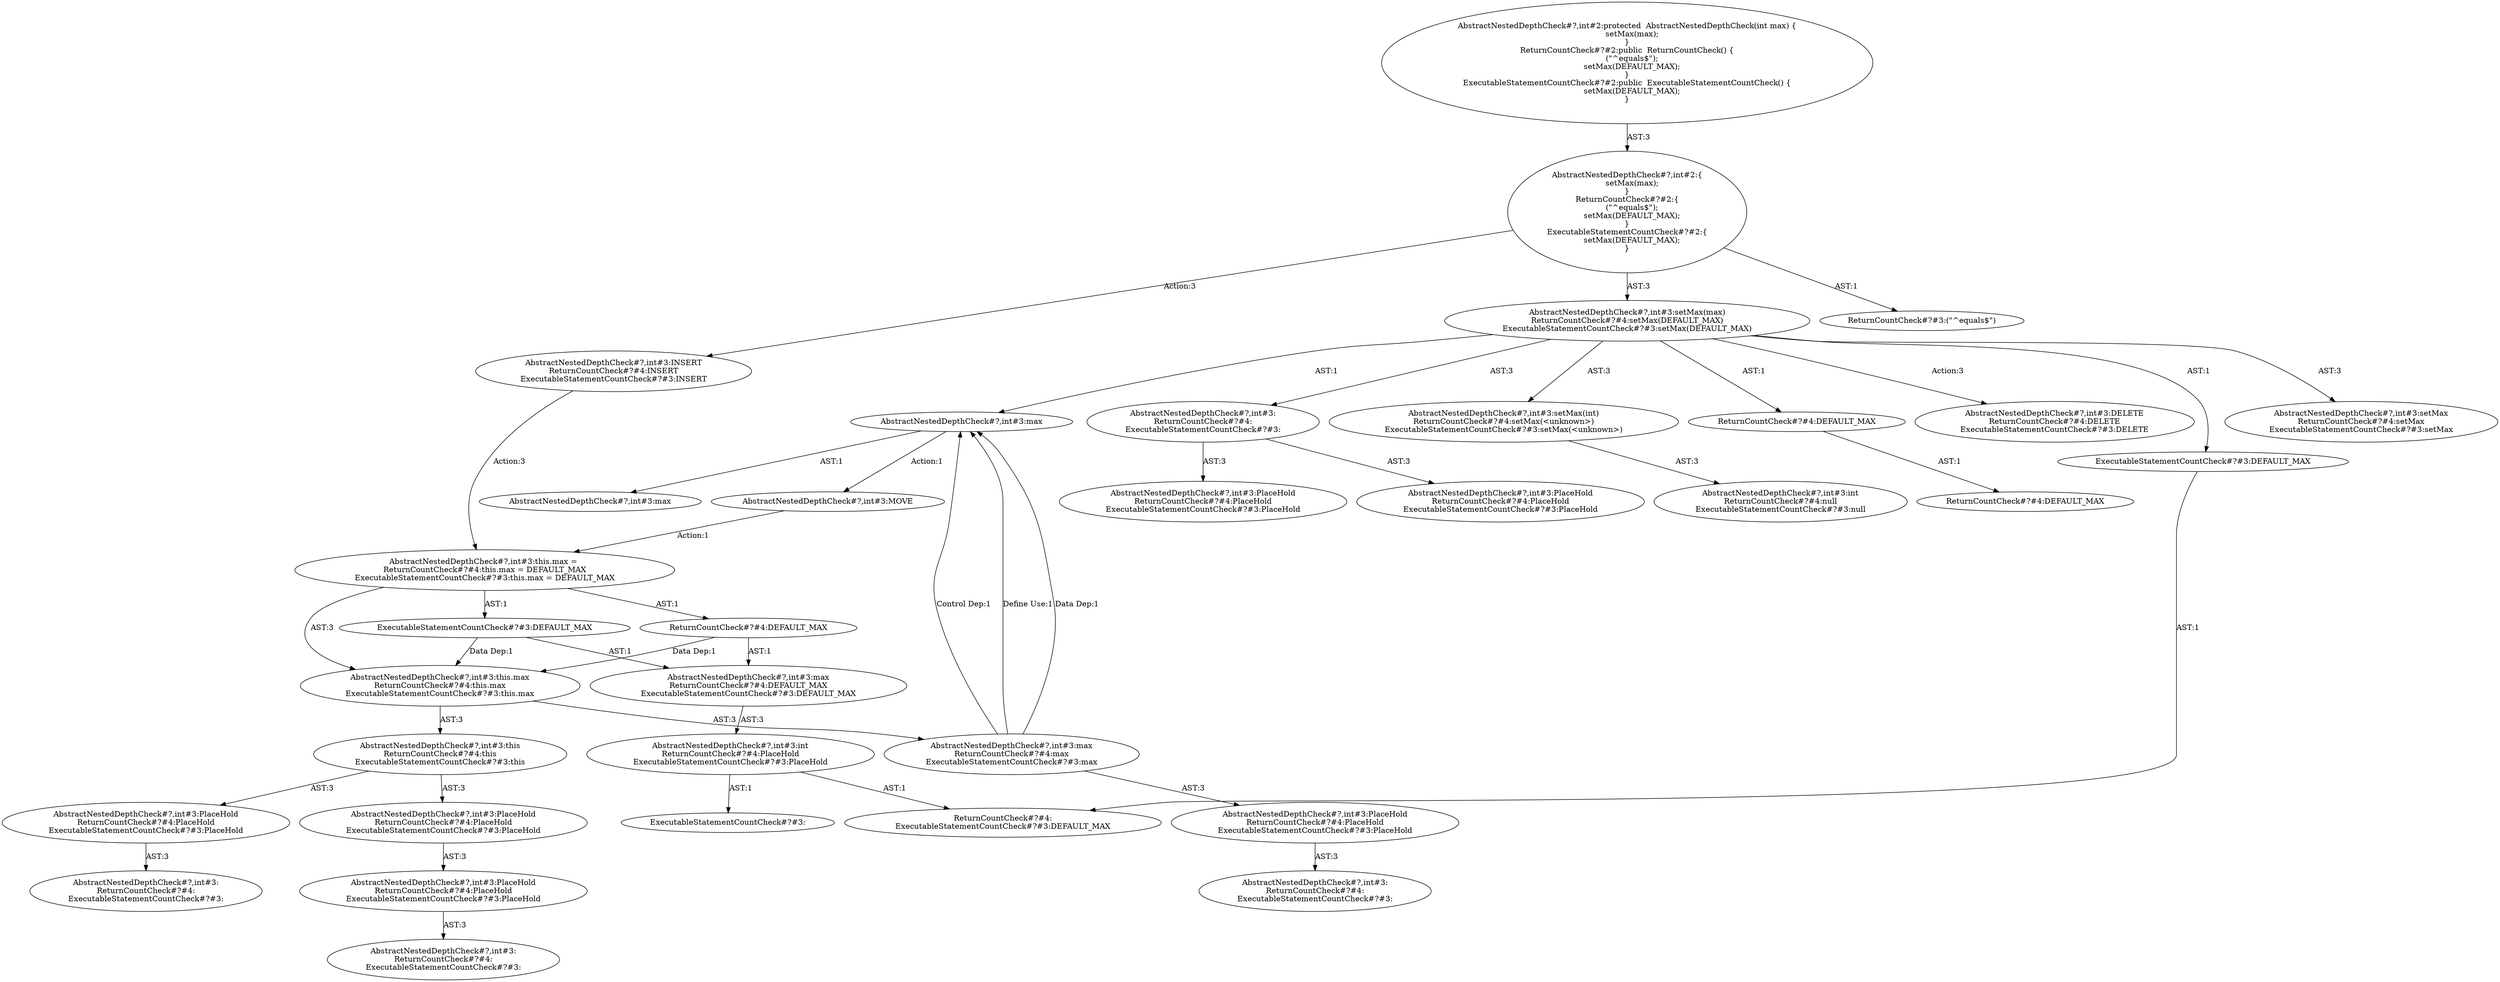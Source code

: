 digraph "Pattern" {
0 [label="AbstractNestedDepthCheck#?,int#3:DELETE
ReturnCountCheck#?#4:DELETE
ExecutableStatementCountCheck#?#3:DELETE" shape=ellipse]
1 [label="AbstractNestedDepthCheck#?,int#3:setMax(max)
ReturnCountCheck#?#4:setMax(DEFAULT_MAX)
ExecutableStatementCountCheck#?#3:setMax(DEFAULT_MAX)" shape=ellipse]
2 [label="AbstractNestedDepthCheck#?,int#2:\{
    setMax(max);
\}
ReturnCountCheck#?#2:\{
    (\"^equals$\");
    setMax(DEFAULT_MAX);
\}
ExecutableStatementCountCheck#?#2:\{
    setMax(DEFAULT_MAX);
\}" shape=ellipse]
3 [label="AbstractNestedDepthCheck#?,int#2:protected  AbstractNestedDepthCheck(int max) \{
    setMax(max);
\}
ReturnCountCheck#?#2:public  ReturnCountCheck() \{
    (\"^equals$\");
    setMax(DEFAULT_MAX);
\}
ExecutableStatementCountCheck#?#2:public  ExecutableStatementCountCheck() \{
    setMax(DEFAULT_MAX);
\}" shape=ellipse]
4 [label="AbstractNestedDepthCheck#?,int#3:INSERT
ReturnCountCheck#?#4:INSERT
ExecutableStatementCountCheck#?#3:INSERT" shape=ellipse]
5 [label="AbstractNestedDepthCheck#?,int#3:this.max = 
ReturnCountCheck#?#4:this.max = DEFAULT_MAX
ExecutableStatementCountCheck#?#3:this.max = DEFAULT_MAX" shape=ellipse]
6 [label="AbstractNestedDepthCheck#?,int#3:this.max
ReturnCountCheck#?#4:this.max
ExecutableStatementCountCheck#?#3:this.max" shape=ellipse]
7 [label="AbstractNestedDepthCheck#?,int#3:this
ReturnCountCheck#?#4:this
ExecutableStatementCountCheck#?#3:this" shape=ellipse]
8 [label="AbstractNestedDepthCheck#?,int#3:PlaceHold
ReturnCountCheck#?#4:PlaceHold
ExecutableStatementCountCheck#?#3:PlaceHold" shape=ellipse]
9 [label="AbstractNestedDepthCheck#?,int#3:
ReturnCountCheck#?#4:
ExecutableStatementCountCheck#?#3:" shape=ellipse]
10 [label="AbstractNestedDepthCheck#?,int#3:PlaceHold
ReturnCountCheck#?#4:PlaceHold
ExecutableStatementCountCheck#?#3:PlaceHold" shape=ellipse]
11 [label="AbstractNestedDepthCheck#?,int#3:PlaceHold
ReturnCountCheck#?#4:PlaceHold
ExecutableStatementCountCheck#?#3:PlaceHold" shape=ellipse]
12 [label="AbstractNestedDepthCheck#?,int#3:
ReturnCountCheck#?#4:
ExecutableStatementCountCheck#?#3:" shape=ellipse]
13 [label="AbstractNestedDepthCheck#?,int#3:max
ReturnCountCheck#?#4:max
ExecutableStatementCountCheck#?#3:max" shape=ellipse]
14 [label="AbstractNestedDepthCheck#?,int#3:PlaceHold
ReturnCountCheck#?#4:PlaceHold
ExecutableStatementCountCheck#?#3:PlaceHold" shape=ellipse]
15 [label="AbstractNestedDepthCheck#?,int#3:
ReturnCountCheck#?#4:
ExecutableStatementCountCheck#?#3:" shape=ellipse]
16 [label="AbstractNestedDepthCheck#?,int#3:max" shape=ellipse]
17 [label="AbstractNestedDepthCheck#?,int#3:max
ReturnCountCheck#?#4:DEFAULT_MAX
ExecutableStatementCountCheck#?#3:DEFAULT_MAX" shape=ellipse]
18 [label="AbstractNestedDepthCheck#?,int#3:int
ReturnCountCheck#?#4:PlaceHold
ExecutableStatementCountCheck#?#3:PlaceHold" shape=ellipse]
19 [label="AbstractNestedDepthCheck#?,int#3:max" shape=ellipse]
20 [label="AbstractNestedDepthCheck#?,int#3:MOVE" shape=ellipse]
21 [label="AbstractNestedDepthCheck#?,int#3:setMax
ReturnCountCheck#?#4:setMax
ExecutableStatementCountCheck#?#3:setMax" shape=ellipse]
22 [label="AbstractNestedDepthCheck#?,int#3:
ReturnCountCheck#?#4:
ExecutableStatementCountCheck#?#3:" shape=ellipse]
23 [label="AbstractNestedDepthCheck#?,int#3:PlaceHold
ReturnCountCheck#?#4:PlaceHold
ExecutableStatementCountCheck#?#3:PlaceHold" shape=ellipse]
24 [label="AbstractNestedDepthCheck#?,int#3:PlaceHold
ReturnCountCheck#?#4:PlaceHold
ExecutableStatementCountCheck#?#3:PlaceHold" shape=ellipse]
25 [label="AbstractNestedDepthCheck#?,int#3:setMax(int)
ReturnCountCheck#?#4:setMax(<unknown>)
ExecutableStatementCountCheck#?#3:setMax(<unknown>)" shape=ellipse]
26 [label="AbstractNestedDepthCheck#?,int#3:int
ReturnCountCheck#?#4:null
ExecutableStatementCountCheck#?#3:null" shape=ellipse]
27 [label="ReturnCountCheck#?#3:(\"^equals$\")" shape=ellipse]
28 [label="ReturnCountCheck#?#4:DEFAULT_MAX" shape=ellipse]
29 [label="ReturnCountCheck#?#4:
ExecutableStatementCountCheck#?#3:DEFAULT_MAX" shape=ellipse]
30 [label="ReturnCountCheck#?#4:DEFAULT_MAX" shape=ellipse]
31 [label="ReturnCountCheck#?#4:DEFAULT_MAX" shape=ellipse]
32 [label="ExecutableStatementCountCheck#?#3:DEFAULT_MAX" shape=ellipse]
33 [label="ExecutableStatementCountCheck#?#3:" shape=ellipse]
34 [label="ExecutableStatementCountCheck#?#3:DEFAULT_MAX" shape=ellipse]
1 -> 0 [label="Action:3"];
1 -> 21 [label="AST:3"];
1 -> 22 [label="AST:3"];
1 -> 25 [label="AST:3"];
1 -> 16 [label="AST:1"];
1 -> 30 [label="AST:1"];
1 -> 34 [label="AST:1"];
2 -> 1 [label="AST:3"];
2 -> 4 [label="Action:3"];
2 -> 27 [label="AST:1"];
3 -> 2 [label="AST:3"];
4 -> 5 [label="Action:3"];
5 -> 6 [label="AST:3"];
5 -> 28 [label="AST:1"];
5 -> 32 [label="AST:1"];
6 -> 7 [label="AST:3"];
6 -> 13 [label="AST:3"];
7 -> 8 [label="AST:3"];
7 -> 10 [label="AST:3"];
8 -> 9 [label="AST:3"];
10 -> 11 [label="AST:3"];
11 -> 12 [label="AST:3"];
13 -> 14 [label="AST:3"];
13 -> 16 [label="Define Use:1"];
13 -> 16 [label="Data Dep:1"];
13 -> 16 [label="Control Dep:1"];
14 -> 15 [label="AST:3"];
16 -> 19 [label="AST:1"];
16 -> 20 [label="Action:1"];
17 -> 18 [label="AST:3"];
18 -> 29 [label="AST:1"];
18 -> 33 [label="AST:1"];
20 -> 5 [label="Action:1"];
22 -> 23 [label="AST:3"];
22 -> 24 [label="AST:3"];
25 -> 26 [label="AST:3"];
28 -> 17 [label="AST:1"];
28 -> 6 [label="Data Dep:1"];
30 -> 31 [label="AST:1"];
32 -> 17 [label="AST:1"];
32 -> 6 [label="Data Dep:1"];
34 -> 29 [label="AST:1"];
}